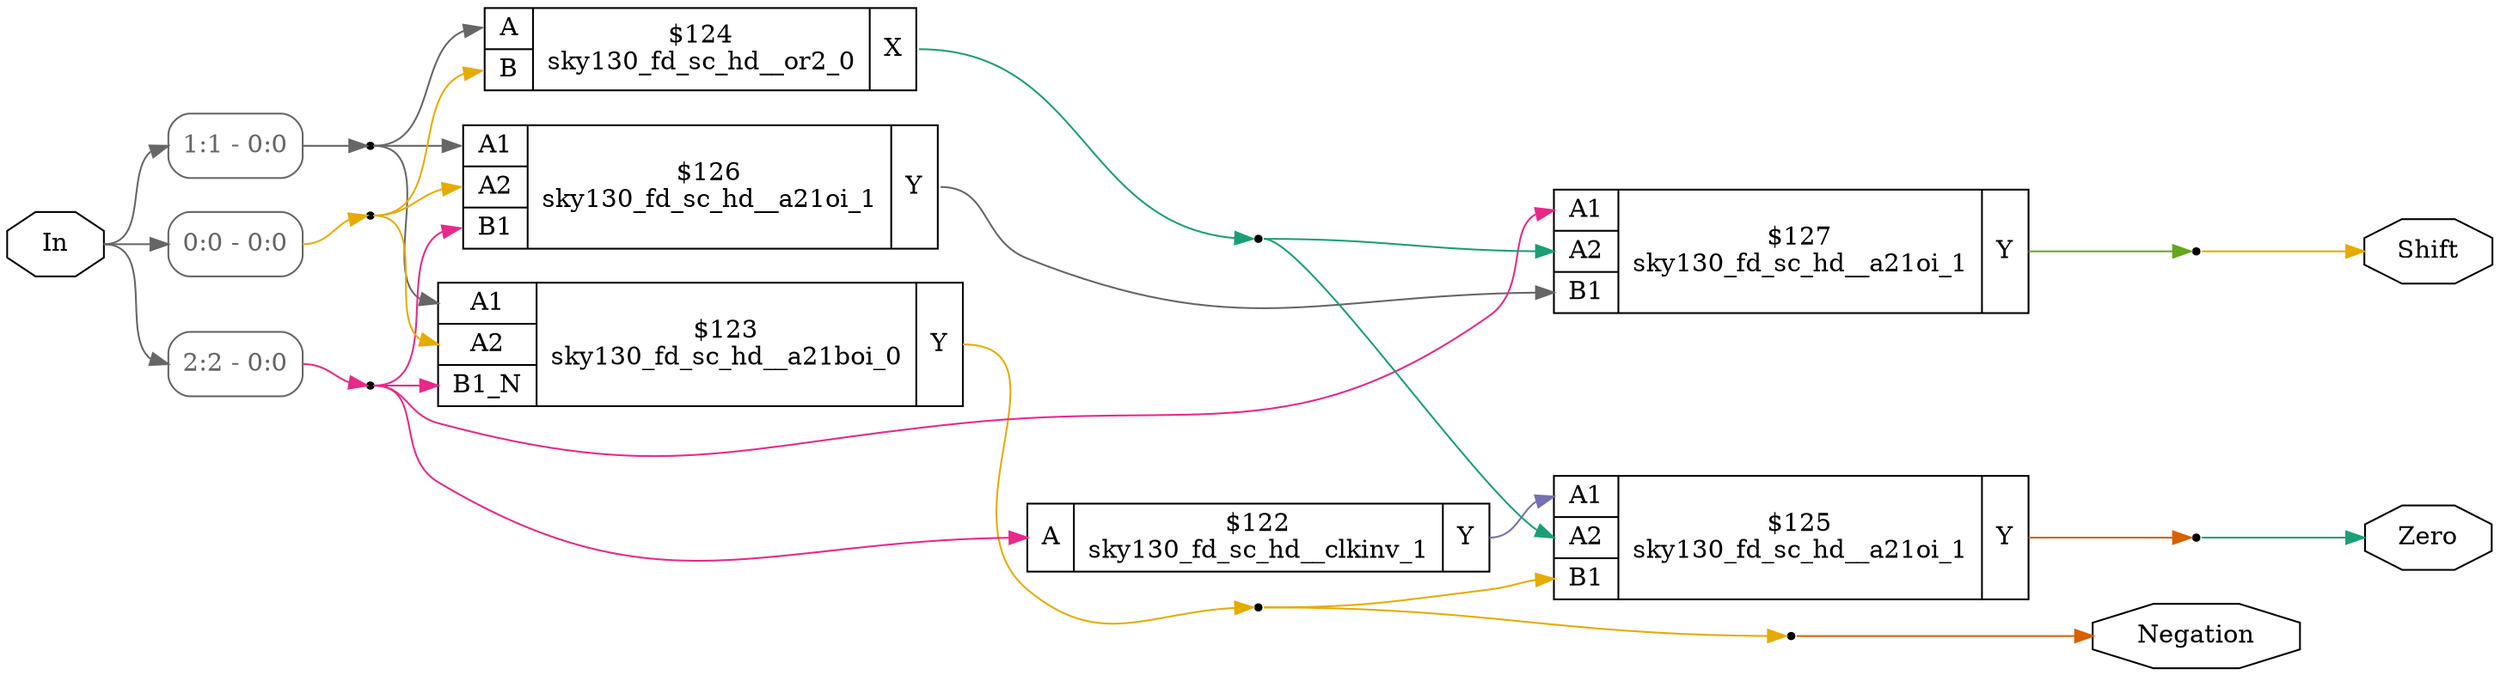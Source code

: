 digraph "Booth_Radix_Table" {
rankdir="LR";
remincross=true;
n18 [ shape=octagon, label="In", color="black", fontcolor="black"];
n19 [ shape=octagon, label="Negation", color="black", fontcolor="black"];
n20 [ shape=octagon, label="Shift", color="black", fontcolor="black"];
n21 [ shape=octagon, label="Zero", color="black", fontcolor="black"];
c24 [ shape=record, label="{{<p22> A}|$122\nsky130_fd_sc_hd__clkinv_1|{<p23> Y}}",  ];
c28 [ shape=record, label="{{<p25> A1|<p26> A2|<p27> B1_N}|$123\nsky130_fd_sc_hd__a21boi_0|{<p23> Y}}",  ];
c31 [ shape=record, label="{{<p22> A|<p29> B}|$124\nsky130_fd_sc_hd__or2_0|{<p30> X}}",  ];
c33 [ shape=record, label="{{<p25> A1|<p26> A2|<p32> B1}|$125\nsky130_fd_sc_hd__a21oi_1|{<p23> Y}}",  ];
c34 [ shape=record, label="{{<p25> A1|<p26> A2|<p32> B1}|$126\nsky130_fd_sc_hd__a21oi_1|{<p23> Y}}",  ];
c35 [ shape=record, label="{{<p25> A1|<p26> A2|<p32> B1}|$127\nsky130_fd_sc_hd__a21oi_1|{<p23> Y}}",  ];
x0 [ shape=record, style=rounded, label="<s0> 1:1 - 0:0 ", colorscheme="dark28", color="8", fontcolor="8" ];
x1 [ shape=record, style=rounded, label="<s0> 2:2 - 0:0 ", colorscheme="dark28", color="8", fontcolor="8" ];
x2 [ shape=record, style=rounded, label="<s0> 0:0 - 0:0 ", colorscheme="dark28", color="8", fontcolor="8" ];
x3 [shape=point, ];
x4 [shape=point, ];
x5 [shape=point, ];
n10 [ shape=point ];
x0:e -> n10:w [colorscheme="dark28", color="8", fontcolor="8", label=""];
n10:e -> c28:p25:w [colorscheme="dark28", color="8", fontcolor="8", label=""];
n10:e -> c31:p22:w [colorscheme="dark28", color="8", fontcolor="8", label=""];
n10:e -> c34:p25:w [colorscheme="dark28", color="8", fontcolor="8", label=""];
n11 [ shape=point ];
x1:e -> n11:w [colorscheme="dark28", color="4", fontcolor="4", label=""];
n11:e -> c24:p22:w [colorscheme="dark28", color="4", fontcolor="4", label=""];
n11:e -> c28:p27:w [colorscheme="dark28", color="4", fontcolor="4", label=""];
n11:e -> c34:p32:w [colorscheme="dark28", color="4", fontcolor="4", label=""];
n11:e -> c35:p25:w [colorscheme="dark28", color="4", fontcolor="4", label=""];
n12 [ shape=point ];
c28:p23:e -> n12:w [colorscheme="dark28", color="6", fontcolor="6", label=""];
n12:e -> c33:p32:w [colorscheme="dark28", color="6", fontcolor="6", label=""];
n12:e -> x5:w [colorscheme="dark28", color="6", fontcolor="6", label=""];
c35:p23:e -> x4:w [colorscheme="dark28", color="5", fontcolor="5", label=""];
c33:p23:e -> x3:w [colorscheme="dark28", color="2", fontcolor="2", label=""];
c34:p23:e -> c35:p32:w [colorscheme="dark28", color="8", fontcolor="8", label=""];
c24:p23:e -> c33:p25:w [colorscheme="dark28", color="3", fontcolor="3", label=""];
n17 [ shape=point ];
c31:p30:e -> n17:w [colorscheme="dark28", color="1", fontcolor="1", label=""];
n17:e -> c33:p26:w [colorscheme="dark28", color="1", fontcolor="1", label=""];
n17:e -> c35:p26:w [colorscheme="dark28", color="1", fontcolor="1", label=""];
n18:e -> x0:s0:w [colorscheme="dark28", color="8", fontcolor="8", label=""];
n18:e -> x1:s0:w [colorscheme="dark28", color="8", fontcolor="8", label=""];
n18:e -> x2:s0:w [colorscheme="dark28", color="8", fontcolor="8", label=""];
x5:e -> n19:w [colorscheme="dark28", color="2", fontcolor="2", label=""];
x4:e -> n20:w [colorscheme="dark28", color="6", fontcolor="6", label=""];
x3:e -> n21:w [colorscheme="dark28", color="1", fontcolor="1", label=""];
n9 [ shape=point ];
x2:e -> n9:w [colorscheme="dark28", color="6", fontcolor="6", label=""];
n9:e -> c28:p26:w [colorscheme="dark28", color="6", fontcolor="6", label=""];
n9:e -> c31:p29:w [colorscheme="dark28", color="6", fontcolor="6", label=""];
n9:e -> c34:p26:w [colorscheme="dark28", color="6", fontcolor="6", label=""];
}
